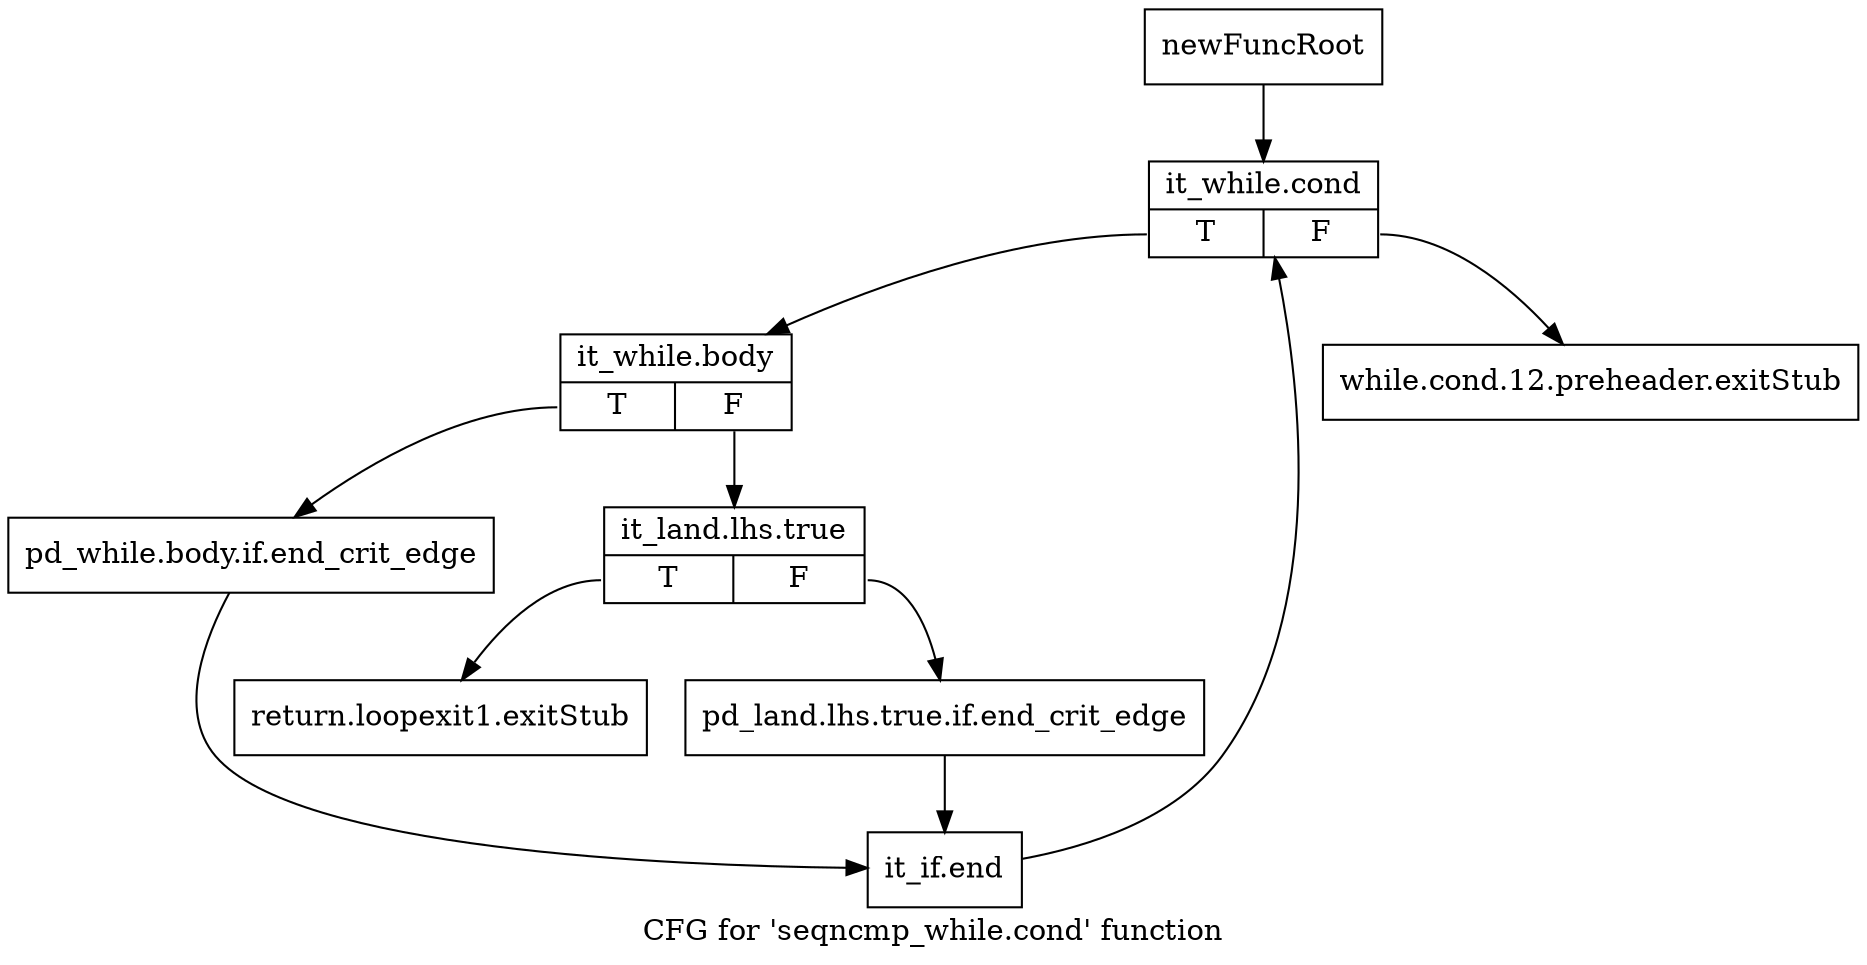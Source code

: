 digraph "CFG for 'seqncmp_while.cond' function" {
	label="CFG for 'seqncmp_while.cond' function";

	Node0x3400990 [shape=record,label="{newFuncRoot}"];
	Node0x3400990 -> Node0x3400a80;
	Node0x34009e0 [shape=record,label="{while.cond.12.preheader.exitStub}"];
	Node0x3400a30 [shape=record,label="{return.loopexit1.exitStub}"];
	Node0x3400a80 [shape=record,label="{it_while.cond|{<s0>T|<s1>F}}"];
	Node0x3400a80:s0 -> Node0x3400ad0;
	Node0x3400a80:s1 -> Node0x34009e0;
	Node0x3400ad0 [shape=record,label="{it_while.body|{<s0>T|<s1>F}}"];
	Node0x3400ad0:s0 -> Node0x3400bc0;
	Node0x3400ad0:s1 -> Node0x3400b20;
	Node0x3400b20 [shape=record,label="{it_land.lhs.true|{<s0>T|<s1>F}}"];
	Node0x3400b20:s0 -> Node0x3400a30;
	Node0x3400b20:s1 -> Node0x3400b70;
	Node0x3400b70 [shape=record,label="{pd_land.lhs.true.if.end_crit_edge}"];
	Node0x3400b70 -> Node0x3400c10;
	Node0x3400bc0 [shape=record,label="{pd_while.body.if.end_crit_edge}"];
	Node0x3400bc0 -> Node0x3400c10;
	Node0x3400c10 [shape=record,label="{it_if.end}"];
	Node0x3400c10 -> Node0x3400a80;
}
